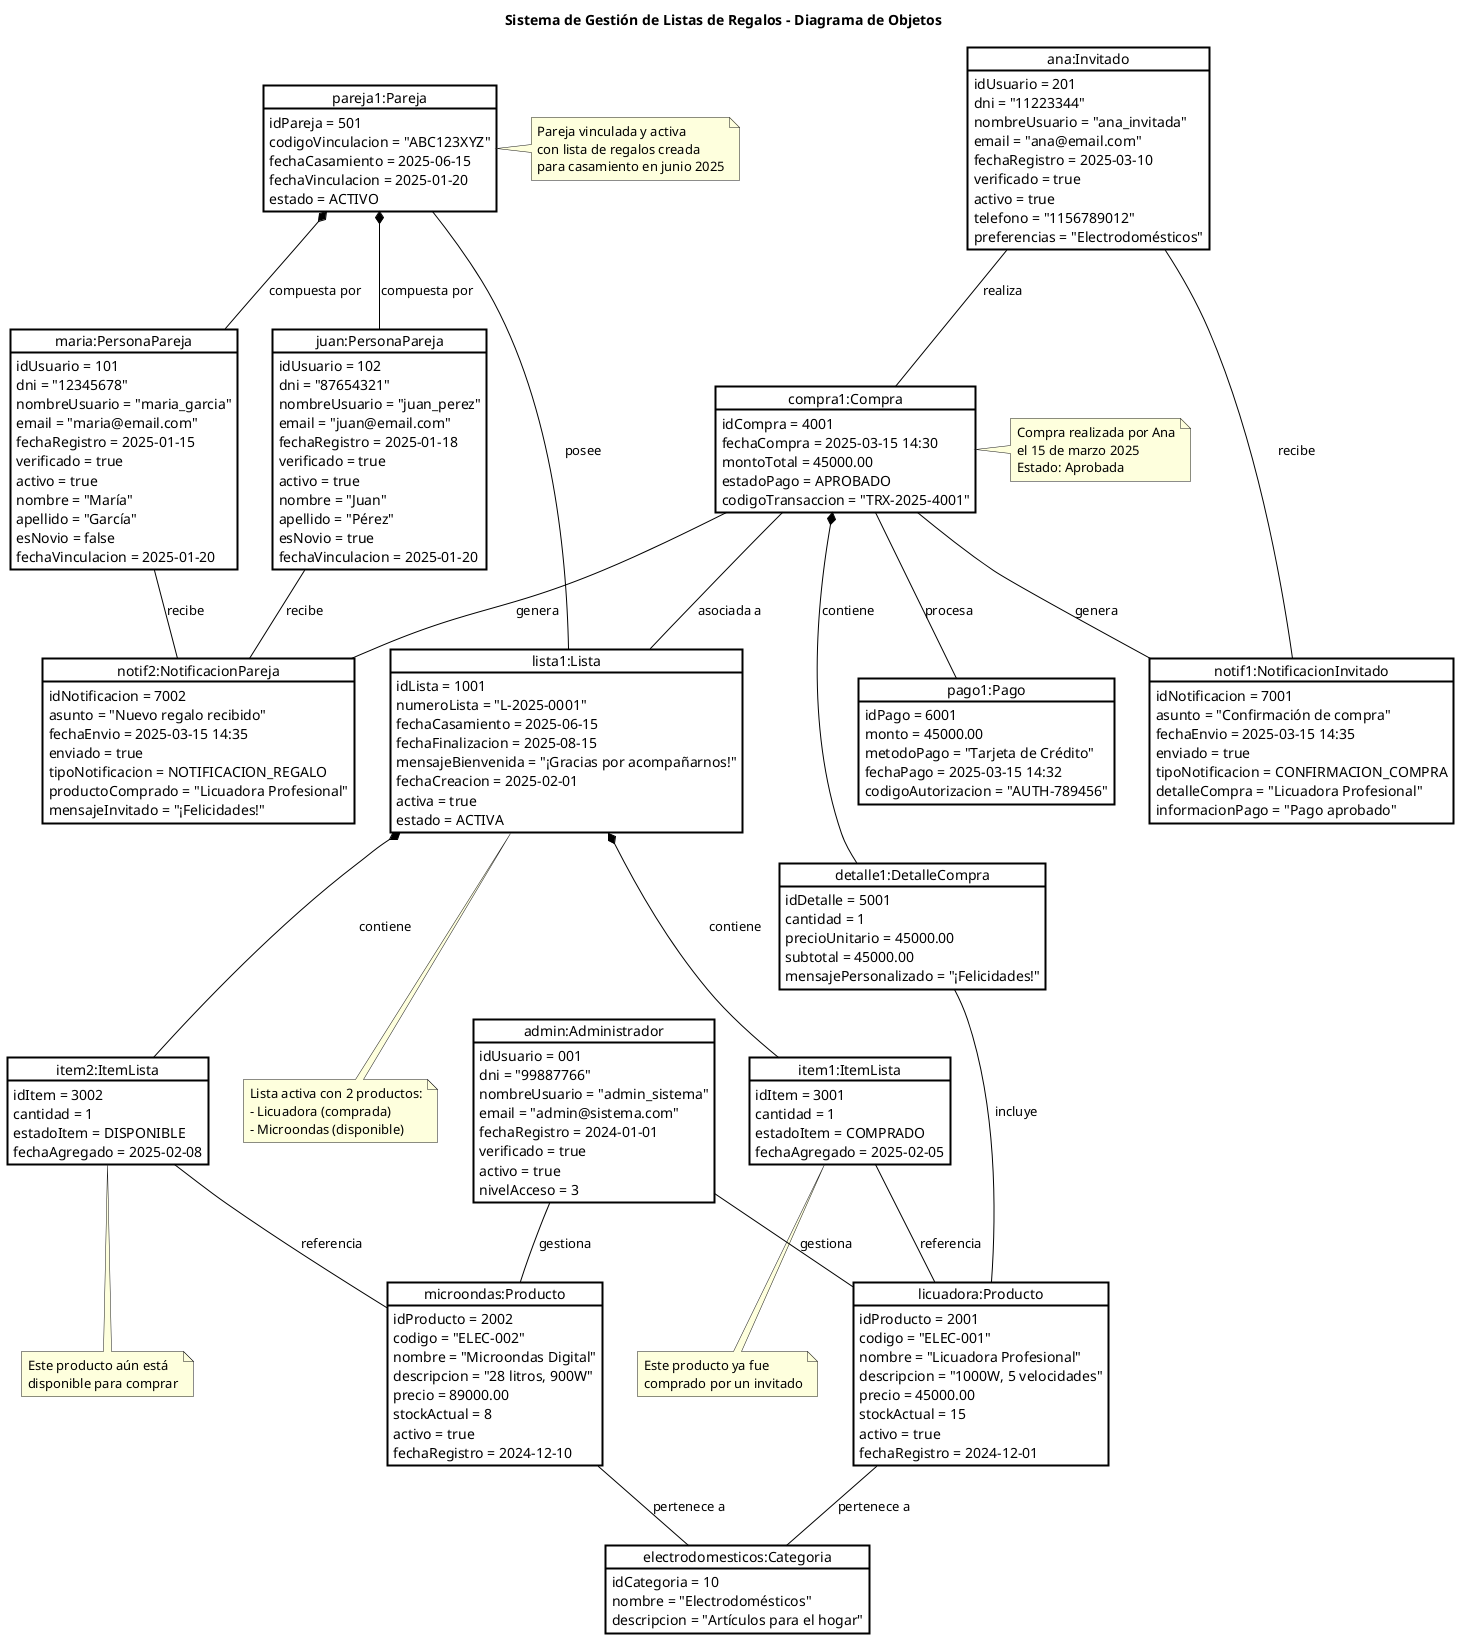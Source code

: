 @startuml objectDiagram
skinparam objectAttributeIconSize 0
skinparam object {
    BackgroundColor White
    BorderColor Black
    BorderThickness 2
    ArrowColor Black
}

title Sistema de Gestión de Listas de Regalos - Diagrama de Objetos

' ===== INSTANCIAS DE USUARIOS =====

object "maria:PersonaPareja" as maria {
    idUsuario = 101
    dni = "12345678"
    nombreUsuario = "maria_garcia"
    email = "maria@email.com"
    fechaRegistro = 2025-01-15
    verificado = true
    activo = true
    nombre = "María"
    apellido = "García"
    esNovio = false
    fechaVinculacion = 2025-01-20
}

object "juan:PersonaPareja" as juan {
    idUsuario = 102
    dni = "87654321"
    nombreUsuario = "juan_perez"
    email = "juan@email.com"
    fechaRegistro = 2025-01-18
    verificado = true
    activo = true
    nombre = "Juan"
    apellido = "Pérez"
    esNovio = true
    fechaVinculacion = 2025-01-20
}

object "ana:Invitado" as ana {
    idUsuario = 201
    dni = "11223344"
    nombreUsuario = "ana_invitada"
    email = "ana@email.com"
    fechaRegistro = 2025-03-10
    verificado = true
    activo = true
    telefono = "1156789012"
    preferencias = "Electrodomésticos"
}

object "admin:Administrador" as admin {
    idUsuario = 001
    dni = "99887766"
    nombreUsuario = "admin_sistema"
    email = "admin@sistema.com"
    fechaRegistro = 2024-01-01
    verificado = true
    activo = true
    nivelAcceso = 3
}

' ===== PAREJA Y LISTA =====

object "pareja1:Pareja" as pareja1 {
    idPareja = 501
    codigoVinculacion = "ABC123XYZ"
    fechaCasamiento = 2025-06-15
    fechaVinculacion = 2025-01-20
    estado = ACTIVO
}

object "lista1:Lista" as lista1 {
    idLista = 1001
    numeroLista = "L-2025-0001"
    fechaCasamiento = 2025-06-15
    fechaFinalizacion = 2025-08-15
    mensajeBienvenida = "¡Gracias por acompañarnos!"
    fechaCreacion = 2025-02-01
    activa = true
    estado = ACTIVA
}

' ===== PRODUCTOS Y CATEGORÍAS =====

object "electrodomesticos:Categoria" as cat1 {
    idCategoria = 10
    nombre = "Electrodomésticos"
    descripcion = "Artículos para el hogar"
}

object "licuadora:Producto" as prod1 {
    idProducto = 2001
    codigo = "ELEC-001"
    nombre = "Licuadora Profesional"
    descripcion = "1000W, 5 velocidades"
    precio = 45000.00
    stockActual = 15
    activo = true
    fechaRegistro = 2024-12-01
}

object "microondas:Producto" as prod2 {
    idProducto = 2002
    codigo = "ELEC-002"
    nombre = "Microondas Digital"
    descripcion = "28 litros, 900W"
    precio = 89000.00
    stockActual = 8
    activo = true
    fechaRegistro = 2024-12-10
}

' ===== ITEMS EN LA LISTA =====

object "item1:ItemLista" as item1 {
    idItem = 3001
    cantidad = 1
    estadoItem = COMPRADO
    fechaAgregado = 2025-02-05
}

object "item2:ItemLista" as item2 {
    idItem = 3002
    cantidad = 1
    estadoItem = DISPONIBLE
    fechaAgregado = 2025-02-08
}

' ===== COMPRA REALIZADA =====

object "compra1:Compra" as compra1 {
    idCompra = 4001
    fechaCompra = 2025-03-15 14:30
    montoTotal = 45000.00
    estadoPago = APROBADO
    codigoTransaccion = "TRX-2025-4001"
}

object "detalle1:DetalleCompra" as detalle1 {
    idDetalle = 5001
    cantidad = 1
    precioUnitario = 45000.00
    subtotal = 45000.00
    mensajePersonalizado = "¡Felicidades!"
}

object "pago1:Pago" as pago1 {
    idPago = 6001
    monto = 45000.00
    metodoPago = "Tarjeta de Crédito"
    fechaPago = 2025-03-15 14:32
    codigoAutorizacion = "AUTH-789456"
}

' ===== NOTIFICACIONES =====

object "notif1:NotificacionInvitado" as notif1 {
    idNotificacion = 7001
    asunto = "Confirmación de compra"
    fechaEnvio = 2025-03-15 14:35
    enviado = true
    tipoNotificacion = CONFIRMACION_COMPRA
    detalleCompra = "Licuadora Profesional"
    informacionPago = "Pago aprobado"
}

object "notif2:NotificacionPareja" as notif2 {
    idNotificacion = 7002
    asunto = "Nuevo regalo recibido"
    fechaEnvio = 2025-03-15 14:35
    enviado = true
    tipoNotificacion = NOTIFICACION_REGALO
    productoComprado = "Licuadora Profesional"
    mensajeInvitado = "¡Felicidades!"
}

' ===== RELACIONES ENTRE OBJETOS =====

' Composición de Pareja
pareja1 *-- maria : compuesta por
pareja1 *-- juan : compuesta por

' Pareja y Lista
pareja1 -- lista1 : posee

' Lista e Items
lista1 *-- item1 : contiene
lista1 *-- item2 : contiene

' Items y Productos
item1 -- prod1 : referencia
item2 -- prod2 : referencia

' Productos y Categoría
prod1 -- cat1 : pertenece a
prod2 -- cat1 : pertenece a

' Compra
ana -- compra1 : realiza
compra1 -- lista1 : asociada a
compra1 *-- detalle1 : contiene
compra1 -- pago1 : procesa

' Detalle y Producto
detalle1 -- prod1 : incluye

' Notificaciones
compra1 -- notif1 : genera
compra1 -- notif2 : genera
ana -- notif1 : recibe
maria -- notif2 : recibe
juan -- notif2 : recibe

' Administrador y Productos
admin -- prod1 : gestiona
admin -- prod2 : gestiona

' ===== NOTAS EXPLICATIVAS =====

note right of pareja1
    Pareja vinculada y activa
    con lista de regalos creada
    para casamiento en junio 2025
end note

note bottom of lista1
    Lista activa con 2 productos:
    - Licuadora (comprada)
    - Microondas (disponible)
end note

note right of compra1
    Compra realizada por Ana
    el 15 de marzo 2025
    Estado: Aprobada
end note

note bottom of item1
    Este producto ya fue
    comprado por un invitado
end note

note bottom of item2
    Este producto aún está
    disponible para comprar
end note

@enduml